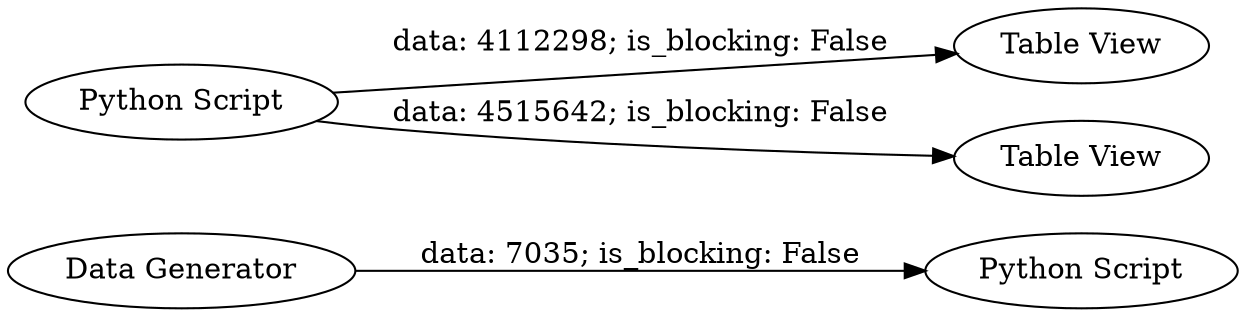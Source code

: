 digraph {
	"2442745796041143422_12" [label="Python Script"]
	"2442745796041143422_1" [label="Data Generator"]
	"2442745796041143422_5" [label="Table View"]
	"2442745796041143422_6" [label="Table View"]
	"2442745796041143422_10" [label="Python Script"]
	"2442745796041143422_10" -> "2442745796041143422_5" [label="data: 4112298; is_blocking: False"]
	"2442745796041143422_10" -> "2442745796041143422_6" [label="data: 4515642; is_blocking: False"]
	"2442745796041143422_1" -> "2442745796041143422_12" [label="data: 7035; is_blocking: False"]
	rankdir=LR
}
